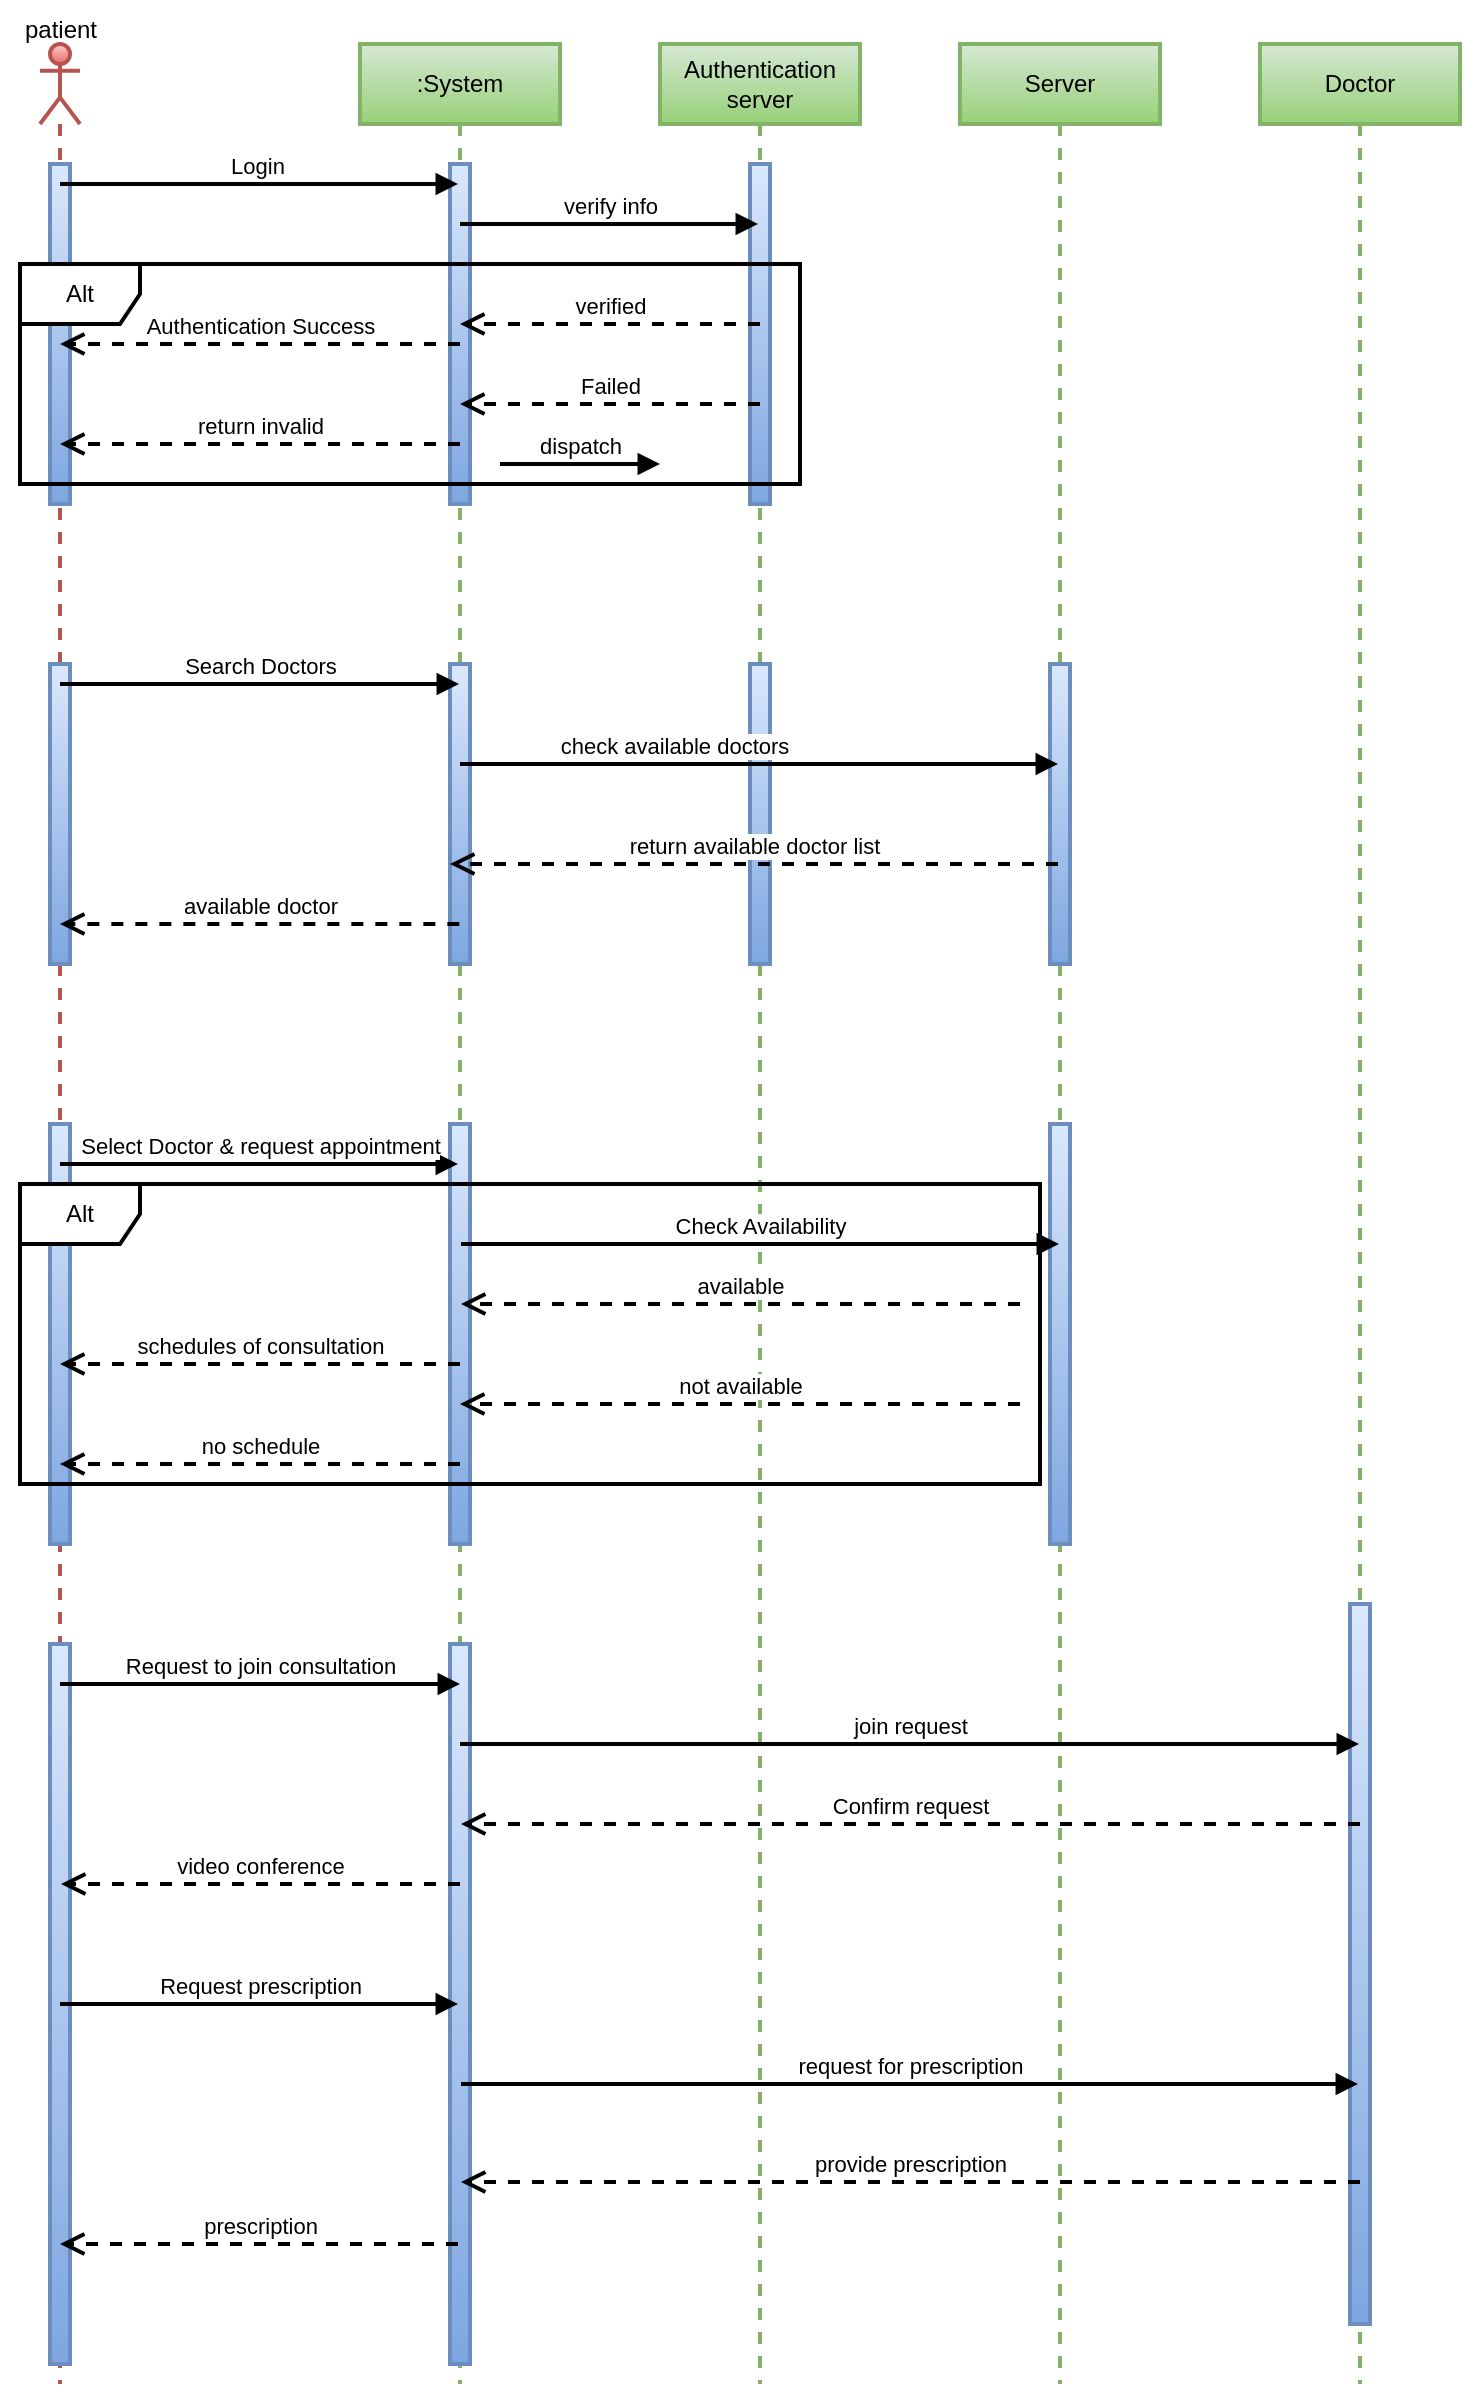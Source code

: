 <mxfile version="26.0.5">
  <diagram name="Page-1" id="2YBvvXClWsGukQMizWep">
    <mxGraphModel dx="2049" dy="1080" grid="1" gridSize="10" guides="1" tooltips="1" connect="1" arrows="1" fold="1" page="1" pageScale="1" pageWidth="850" pageHeight="1100" math="0" shadow="0">
      <root>
        <mxCell id="0" />
        <mxCell id="1" parent="0" />
        <mxCell id="s1kzK4R61ResFCt5Ekgv-5" value="" style="shape=umlLifeline;perimeter=lifelinePerimeter;whiteSpace=wrap;html=1;container=1;dropTarget=0;collapsible=0;recursiveResize=0;outlineConnect=0;portConstraint=eastwest;newEdgeStyle={&quot;curved&quot;:0,&quot;rounded&quot;:0};participant=umlActor;fillColor=#f8cecc;strokeColor=#b85450;strokeWidth=2;gradientColor=#ea6b66;" vertex="1" parent="1">
          <mxGeometry x="80" y="30" width="20" height="1170" as="geometry" />
        </mxCell>
        <mxCell id="s1kzK4R61ResFCt5Ekgv-21" value="" style="html=1;points=[[0,0,0,0,5],[0,1,0,0,-5],[1,0,0,0,5],[1,1,0,0,-5]];perimeter=orthogonalPerimeter;outlineConnect=0;targetShapes=umlLifeline;portConstraint=eastwest;newEdgeStyle={&quot;curved&quot;:0,&quot;rounded&quot;:0};fillColor=#dae8fc;gradientColor=#7ea6e0;strokeColor=#6c8ebf;strokeWidth=2;" vertex="1" parent="s1kzK4R61ResFCt5Ekgv-5">
          <mxGeometry x="5" y="60" width="10" height="170" as="geometry" />
        </mxCell>
        <mxCell id="s1kzK4R61ResFCt5Ekgv-35" value="" style="html=1;points=[[0,0,0,0,5],[0,1,0,0,-5],[1,0,0,0,5],[1,1,0,0,-5]];perimeter=orthogonalPerimeter;outlineConnect=0;targetShapes=umlLifeline;portConstraint=eastwest;newEdgeStyle={&quot;curved&quot;:0,&quot;rounded&quot;:0};fillColor=#dae8fc;gradientColor=#7ea6e0;strokeColor=#6c8ebf;strokeWidth=2;" vertex="1" parent="s1kzK4R61ResFCt5Ekgv-5">
          <mxGeometry x="5" y="310" width="10" height="150" as="geometry" />
        </mxCell>
        <mxCell id="s1kzK4R61ResFCt5Ekgv-47" value="" style="html=1;points=[[0,0,0,0,5],[0,1,0,0,-5],[1,0,0,0,5],[1,1,0,0,-5]];perimeter=orthogonalPerimeter;outlineConnect=0;targetShapes=umlLifeline;portConstraint=eastwest;newEdgeStyle={&quot;curved&quot;:0,&quot;rounded&quot;:0};fillColor=#dae8fc;gradientColor=#7ea6e0;strokeColor=#6c8ebf;strokeWidth=2;" vertex="1" parent="s1kzK4R61ResFCt5Ekgv-5">
          <mxGeometry x="5" y="540" width="10" height="210" as="geometry" />
        </mxCell>
        <mxCell id="s1kzK4R61ResFCt5Ekgv-63" value="" style="html=1;points=[[0,0,0,0,5],[0,1,0,0,-5],[1,0,0,0,5],[1,1,0,0,-5]];perimeter=orthogonalPerimeter;outlineConnect=0;targetShapes=umlLifeline;portConstraint=eastwest;newEdgeStyle={&quot;curved&quot;:0,&quot;rounded&quot;:0};fillColor=#dae8fc;gradientColor=#7ea6e0;strokeColor=#6c8ebf;strokeWidth=2;" vertex="1" parent="s1kzK4R61ResFCt5Ekgv-5">
          <mxGeometry x="5" y="800" width="10" height="360" as="geometry" />
        </mxCell>
        <mxCell id="s1kzK4R61ResFCt5Ekgv-8" value=":System" style="shape=umlLifeline;perimeter=lifelinePerimeter;whiteSpace=wrap;html=1;container=1;dropTarget=0;collapsible=0;recursiveResize=0;outlineConnect=0;portConstraint=eastwest;newEdgeStyle={&quot;curved&quot;:0,&quot;rounded&quot;:0};fillColor=#d5e8d4;strokeColor=#82b366;gradientColor=#97d077;strokeWidth=2;" vertex="1" parent="1">
          <mxGeometry x="240" y="30" width="100" height="1170" as="geometry" />
        </mxCell>
        <mxCell id="s1kzK4R61ResFCt5Ekgv-23" value="" style="html=1;points=[[0,0,0,0,5],[0,1,0,0,-5],[1,0,0,0,5],[1,1,0,0,-5]];perimeter=orthogonalPerimeter;outlineConnect=0;targetShapes=umlLifeline;portConstraint=eastwest;newEdgeStyle={&quot;curved&quot;:0,&quot;rounded&quot;:0};fillColor=#dae8fc;gradientColor=#7ea6e0;strokeColor=#6c8ebf;strokeWidth=2;" vertex="1" parent="s1kzK4R61ResFCt5Ekgv-8">
          <mxGeometry x="45" y="60" width="10" height="170" as="geometry" />
        </mxCell>
        <mxCell id="s1kzK4R61ResFCt5Ekgv-36" value="" style="html=1;points=[[0,0,0,0,5],[0,1,0,0,-5],[1,0,0,0,5],[1,1,0,0,-5]];perimeter=orthogonalPerimeter;outlineConnect=0;targetShapes=umlLifeline;portConstraint=eastwest;newEdgeStyle={&quot;curved&quot;:0,&quot;rounded&quot;:0};fillColor=#dae8fc;gradientColor=#7ea6e0;strokeColor=#6c8ebf;strokeWidth=2;" vertex="1" parent="s1kzK4R61ResFCt5Ekgv-8">
          <mxGeometry x="45" y="310" width="10" height="150" as="geometry" />
        </mxCell>
        <mxCell id="s1kzK4R61ResFCt5Ekgv-48" value="" style="html=1;points=[[0,0,0,0,5],[0,1,0,0,-5],[1,0,0,0,5],[1,1,0,0,-5]];perimeter=orthogonalPerimeter;outlineConnect=0;targetShapes=umlLifeline;portConstraint=eastwest;newEdgeStyle={&quot;curved&quot;:0,&quot;rounded&quot;:0};fillColor=#dae8fc;gradientColor=#7ea6e0;strokeColor=#6c8ebf;strokeWidth=2;" vertex="1" parent="s1kzK4R61ResFCt5Ekgv-8">
          <mxGeometry x="45" y="540" width="10" height="210" as="geometry" />
        </mxCell>
        <mxCell id="s1kzK4R61ResFCt5Ekgv-73" value="" style="html=1;points=[[0,0,0,0,5],[0,1,0,0,-5],[1,0,0,0,5],[1,1,0,0,-5]];perimeter=orthogonalPerimeter;outlineConnect=0;targetShapes=umlLifeline;portConstraint=eastwest;newEdgeStyle={&quot;curved&quot;:0,&quot;rounded&quot;:0};fillColor=#dae8fc;gradientColor=#7ea6e0;strokeColor=#6c8ebf;strokeWidth=2;" vertex="1" parent="s1kzK4R61ResFCt5Ekgv-8">
          <mxGeometry x="45" y="800" width="10" height="360" as="geometry" />
        </mxCell>
        <mxCell id="s1kzK4R61ResFCt5Ekgv-9" value="Doctor" style="shape=umlLifeline;perimeter=lifelinePerimeter;whiteSpace=wrap;html=1;container=1;dropTarget=0;collapsible=0;recursiveResize=0;outlineConnect=0;portConstraint=eastwest;newEdgeStyle={&quot;curved&quot;:0,&quot;rounded&quot;:0};fillColor=#d5e8d4;gradientColor=#97d077;strokeColor=#82b366;strokeWidth=2;" vertex="1" parent="1">
          <mxGeometry x="690" y="30" width="100" height="1170" as="geometry" />
        </mxCell>
        <mxCell id="s1kzK4R61ResFCt5Ekgv-74" value="" style="html=1;points=[[0,0,0,0,5],[0,1,0,0,-5],[1,0,0,0,5],[1,1,0,0,-5]];perimeter=orthogonalPerimeter;outlineConnect=0;targetShapes=umlLifeline;portConstraint=eastwest;newEdgeStyle={&quot;curved&quot;:0,&quot;rounded&quot;:0};fillColor=#dae8fc;gradientColor=#7ea6e0;strokeColor=#6c8ebf;strokeWidth=2;" vertex="1" parent="s1kzK4R61ResFCt5Ekgv-9">
          <mxGeometry x="45" y="780" width="10" height="360" as="geometry" />
        </mxCell>
        <mxCell id="s1kzK4R61ResFCt5Ekgv-10" value="Login&amp;nbsp;" style="html=1;verticalAlign=bottom;endArrow=block;curved=0;rounded=0;strokeWidth=2;" edge="1" parent="1" target="s1kzK4R61ResFCt5Ekgv-8">
          <mxGeometry x="0.003" width="80" relative="1" as="geometry">
            <mxPoint x="90" y="100" as="sourcePoint" />
            <mxPoint x="170" y="100" as="targetPoint" />
            <mxPoint as="offset" />
          </mxGeometry>
        </mxCell>
        <mxCell id="s1kzK4R61ResFCt5Ekgv-12" value="Authentication server" style="shape=umlLifeline;perimeter=lifelinePerimeter;whiteSpace=wrap;html=1;container=1;dropTarget=0;collapsible=0;recursiveResize=0;outlineConnect=0;portConstraint=eastwest;newEdgeStyle={&quot;curved&quot;:0,&quot;rounded&quot;:0};fillColor=#d5e8d4;gradientColor=#97d077;strokeColor=#82b366;strokeWidth=2;" vertex="1" parent="1">
          <mxGeometry x="390" y="30" width="100" height="1170" as="geometry" />
        </mxCell>
        <mxCell id="s1kzK4R61ResFCt5Ekgv-22" value="" style="html=1;points=[[0,0,0,0,5],[0,1,0,0,-5],[1,0,0,0,5],[1,1,0,0,-5]];perimeter=orthogonalPerimeter;outlineConnect=0;targetShapes=umlLifeline;portConstraint=eastwest;newEdgeStyle={&quot;curved&quot;:0,&quot;rounded&quot;:0};fillColor=#dae8fc;gradientColor=#7ea6e0;strokeColor=#6c8ebf;strokeWidth=2;" vertex="1" parent="s1kzK4R61ResFCt5Ekgv-12">
          <mxGeometry x="45" y="60" width="10" height="170" as="geometry" />
        </mxCell>
        <mxCell id="s1kzK4R61ResFCt5Ekgv-37" value="" style="html=1;points=[[0,0,0,0,5],[0,1,0,0,-5],[1,0,0,0,5],[1,1,0,0,-5]];perimeter=orthogonalPerimeter;outlineConnect=0;targetShapes=umlLifeline;portConstraint=eastwest;newEdgeStyle={&quot;curved&quot;:0,&quot;rounded&quot;:0};fillColor=#dae8fc;gradientColor=#7ea6e0;strokeColor=#6c8ebf;strokeWidth=2;" vertex="1" parent="s1kzK4R61ResFCt5Ekgv-12">
          <mxGeometry x="45" y="310" width="10" height="150" as="geometry" />
        </mxCell>
        <mxCell id="s1kzK4R61ResFCt5Ekgv-13" value="verify info" style="html=1;verticalAlign=bottom;endArrow=block;curved=0;rounded=0;strokeWidth=2;" edge="1" parent="1" target="s1kzK4R61ResFCt5Ekgv-12">
          <mxGeometry width="80" relative="1" as="geometry">
            <mxPoint x="290" y="120" as="sourcePoint" />
            <mxPoint x="370" y="120" as="targetPoint" />
          </mxGeometry>
        </mxCell>
        <mxCell id="s1kzK4R61ResFCt5Ekgv-14" value="verified" style="html=1;verticalAlign=bottom;endArrow=open;dashed=1;endSize=8;curved=0;rounded=0;strokeWidth=2;" edge="1" parent="1">
          <mxGeometry relative="1" as="geometry">
            <mxPoint x="440" y="170" as="sourcePoint" />
            <mxPoint x="290.024" y="170" as="targetPoint" />
          </mxGeometry>
        </mxCell>
        <mxCell id="s1kzK4R61ResFCt5Ekgv-15" value="Alt" style="shape=umlFrame;whiteSpace=wrap;html=1;pointerEvents=0;strokeWidth=2;" vertex="1" parent="1">
          <mxGeometry x="70" y="140" width="390" height="110" as="geometry" />
        </mxCell>
        <mxCell id="s1kzK4R61ResFCt5Ekgv-16" value="Authentication Success" style="html=1;verticalAlign=bottom;endArrow=open;dashed=1;endSize=8;curved=0;rounded=0;strokeWidth=2;" edge="1" parent="1">
          <mxGeometry relative="1" as="geometry">
            <mxPoint x="290" y="180" as="sourcePoint" />
            <mxPoint x="90.024" y="180" as="targetPoint" />
          </mxGeometry>
        </mxCell>
        <mxCell id="s1kzK4R61ResFCt5Ekgv-17" value="Failed" style="html=1;verticalAlign=bottom;endArrow=open;dashed=1;endSize=8;curved=0;rounded=0;strokeWidth=2;" edge="1" parent="1">
          <mxGeometry relative="1" as="geometry">
            <mxPoint x="440" y="210" as="sourcePoint" />
            <mxPoint x="290.024" y="210" as="targetPoint" />
          </mxGeometry>
        </mxCell>
        <mxCell id="s1kzK4R61ResFCt5Ekgv-20" value="return invalid" style="html=1;verticalAlign=bottom;endArrow=open;dashed=1;endSize=8;curved=0;rounded=0;strokeWidth=2;" edge="1" parent="1">
          <mxGeometry relative="1" as="geometry">
            <mxPoint x="290" y="230" as="sourcePoint" />
            <mxPoint x="90.024" y="230" as="targetPoint" />
          </mxGeometry>
        </mxCell>
        <mxCell id="s1kzK4R61ResFCt5Ekgv-24" value="dispatch" style="html=1;verticalAlign=bottom;endArrow=block;curved=0;rounded=0;strokeWidth=2;" edge="1" parent="1">
          <mxGeometry width="80" relative="1" as="geometry">
            <mxPoint x="310" y="240" as="sourcePoint" />
            <mxPoint x="390" y="240" as="targetPoint" />
          </mxGeometry>
        </mxCell>
        <mxCell id="s1kzK4R61ResFCt5Ekgv-28" value="Server" style="shape=umlLifeline;perimeter=lifelinePerimeter;whiteSpace=wrap;html=1;container=1;dropTarget=0;collapsible=0;recursiveResize=0;outlineConnect=0;portConstraint=eastwest;newEdgeStyle={&quot;curved&quot;:0,&quot;rounded&quot;:0};fillColor=#d5e8d4;gradientColor=#97d077;strokeColor=#82b366;strokeWidth=2;" vertex="1" parent="1">
          <mxGeometry x="540" y="30" width="100" height="1170" as="geometry" />
        </mxCell>
        <mxCell id="s1kzK4R61ResFCt5Ekgv-38" value="" style="html=1;points=[[0,0,0,0,5],[0,1,0,0,-5],[1,0,0,0,5],[1,1,0,0,-5]];perimeter=orthogonalPerimeter;outlineConnect=0;targetShapes=umlLifeline;portConstraint=eastwest;newEdgeStyle={&quot;curved&quot;:0,&quot;rounded&quot;:0};fillColor=#dae8fc;gradientColor=#7ea6e0;strokeColor=#6c8ebf;strokeWidth=2;" vertex="1" parent="s1kzK4R61ResFCt5Ekgv-28">
          <mxGeometry x="45" y="310" width="10" height="150" as="geometry" />
        </mxCell>
        <mxCell id="s1kzK4R61ResFCt5Ekgv-49" value="" style="html=1;points=[[0,0,0,0,5],[0,1,0,0,-5],[1,0,0,0,5],[1,1,0,0,-5]];perimeter=orthogonalPerimeter;outlineConnect=0;targetShapes=umlLifeline;portConstraint=eastwest;newEdgeStyle={&quot;curved&quot;:0,&quot;rounded&quot;:0};fillColor=#dae8fc;gradientColor=#7ea6e0;strokeColor=#6c8ebf;strokeWidth=2;" vertex="1" parent="s1kzK4R61ResFCt5Ekgv-28">
          <mxGeometry x="45" y="540" width="10" height="210" as="geometry" />
        </mxCell>
        <mxCell id="s1kzK4R61ResFCt5Ekgv-31" value="Search Doctors" style="html=1;verticalAlign=bottom;endArrow=block;curved=0;rounded=0;strokeWidth=2;" edge="1" parent="1">
          <mxGeometry width="80" relative="1" as="geometry">
            <mxPoint x="90" y="350" as="sourcePoint" />
            <mxPoint x="289.5" y="350" as="targetPoint" />
          </mxGeometry>
        </mxCell>
        <mxCell id="s1kzK4R61ResFCt5Ekgv-32" value="check available doctors" style="html=1;verticalAlign=bottom;endArrow=block;curved=0;rounded=0;strokeWidth=2;" edge="1" parent="1" target="s1kzK4R61ResFCt5Ekgv-28">
          <mxGeometry x="-0.284" width="80" relative="1" as="geometry">
            <mxPoint x="290" y="390" as="sourcePoint" />
            <mxPoint x="569.5" y="390" as="targetPoint" />
            <mxPoint as="offset" />
          </mxGeometry>
        </mxCell>
        <mxCell id="s1kzK4R61ResFCt5Ekgv-33" value="return available doctor list" style="html=1;verticalAlign=bottom;endArrow=open;dashed=1;endSize=8;curved=0;rounded=0;strokeWidth=2;" edge="1" parent="1" source="s1kzK4R61ResFCt5Ekgv-28">
          <mxGeometry x="-0.001" relative="1" as="geometry">
            <mxPoint x="565.33" y="440" as="sourcePoint" />
            <mxPoint x="284.997" y="440" as="targetPoint" />
            <mxPoint as="offset" />
          </mxGeometry>
        </mxCell>
        <mxCell id="s1kzK4R61ResFCt5Ekgv-34" value="available doctor" style="html=1;verticalAlign=bottom;endArrow=open;dashed=1;endSize=8;curved=0;rounded=0;strokeWidth=2;" edge="1" parent="1">
          <mxGeometry relative="1" as="geometry">
            <mxPoint x="289.67" y="470" as="sourcePoint" />
            <mxPoint x="90.0" y="470" as="targetPoint" />
          </mxGeometry>
        </mxCell>
        <mxCell id="s1kzK4R61ResFCt5Ekgv-40" value="Select Doctor &amp;amp; request appointment" style="html=1;verticalAlign=bottom;endArrow=block;curved=0;rounded=0;strokeWidth=2;" edge="1" parent="1" target="s1kzK4R61ResFCt5Ekgv-8">
          <mxGeometry width="80" relative="1" as="geometry">
            <mxPoint x="90" y="590" as="sourcePoint" />
            <mxPoint x="170" y="590" as="targetPoint" />
          </mxGeometry>
        </mxCell>
        <mxCell id="s1kzK4R61ResFCt5Ekgv-41" value="Check Availability" style="html=1;verticalAlign=bottom;endArrow=block;curved=0;rounded=0;strokeWidth=2;" edge="1" parent="1">
          <mxGeometry width="80" relative="1" as="geometry">
            <mxPoint x="290.5" y="630" as="sourcePoint" />
            <mxPoint x="589.5" y="630" as="targetPoint" />
          </mxGeometry>
        </mxCell>
        <mxCell id="s1kzK4R61ResFCt5Ekgv-42" value="available" style="html=1;verticalAlign=bottom;endArrow=open;dashed=1;endSize=8;curved=0;rounded=0;strokeWidth=2;" edge="1" parent="1" target="s1kzK4R61ResFCt5Ekgv-8">
          <mxGeometry relative="1" as="geometry">
            <mxPoint x="570" y="660" as="sourcePoint" />
            <mxPoint x="490" y="660" as="targetPoint" />
          </mxGeometry>
        </mxCell>
        <mxCell id="s1kzK4R61ResFCt5Ekgv-43" value="schedules of consultation" style="html=1;verticalAlign=bottom;endArrow=open;dashed=1;endSize=8;curved=0;rounded=0;strokeWidth=2;" edge="1" parent="1">
          <mxGeometry relative="1" as="geometry">
            <mxPoint x="290" y="690" as="sourcePoint" />
            <mxPoint x="90.0" y="690" as="targetPoint" />
          </mxGeometry>
        </mxCell>
        <mxCell id="s1kzK4R61ResFCt5Ekgv-44" value="Request to join consultation" style="html=1;verticalAlign=bottom;endArrow=block;curved=0;rounded=0;strokeWidth=2;" edge="1" parent="1">
          <mxGeometry width="80" relative="1" as="geometry">
            <mxPoint x="90" y="850" as="sourcePoint" />
            <mxPoint x="290" y="850" as="targetPoint" />
          </mxGeometry>
        </mxCell>
        <mxCell id="s1kzK4R61ResFCt5Ekgv-45" value="not available" style="html=1;verticalAlign=bottom;endArrow=open;dashed=1;endSize=8;curved=0;rounded=0;strokeWidth=2;" edge="1" parent="1">
          <mxGeometry relative="1" as="geometry">
            <mxPoint x="570" y="710" as="sourcePoint" />
            <mxPoint x="290" y="710" as="targetPoint" />
          </mxGeometry>
        </mxCell>
        <mxCell id="s1kzK4R61ResFCt5Ekgv-46" value="no schedule" style="html=1;verticalAlign=bottom;endArrow=open;dashed=1;endSize=8;curved=0;rounded=0;strokeWidth=2;" edge="1" parent="1">
          <mxGeometry relative="1" as="geometry">
            <mxPoint x="290" y="740" as="sourcePoint" />
            <mxPoint x="90" y="740" as="targetPoint" />
          </mxGeometry>
        </mxCell>
        <mxCell id="s1kzK4R61ResFCt5Ekgv-55" value="Alt" style="shape=umlFrame;whiteSpace=wrap;html=1;pointerEvents=0;strokeWidth=2;" vertex="1" parent="1">
          <mxGeometry x="70" y="600" width="510" height="150" as="geometry" />
        </mxCell>
        <mxCell id="s1kzK4R61ResFCt5Ekgv-56" value="join request" style="html=1;verticalAlign=bottom;endArrow=block;curved=0;rounded=0;strokeWidth=2;" edge="1" parent="1">
          <mxGeometry width="80" relative="1" as="geometry">
            <mxPoint x="290" y="880" as="sourcePoint" />
            <mxPoint x="739.5" y="880" as="targetPoint" />
          </mxGeometry>
        </mxCell>
        <mxCell id="s1kzK4R61ResFCt5Ekgv-57" value="Confirm request" style="html=1;verticalAlign=bottom;endArrow=open;dashed=1;endSize=8;curved=0;rounded=0;strokeWidth=2;" edge="1" parent="1" target="s1kzK4R61ResFCt5Ekgv-8">
          <mxGeometry relative="1" as="geometry">
            <mxPoint x="740" y="920" as="sourcePoint" />
            <mxPoint x="660" y="920" as="targetPoint" />
          </mxGeometry>
        </mxCell>
        <mxCell id="s1kzK4R61ResFCt5Ekgv-58" value="video conference" style="html=1;verticalAlign=bottom;endArrow=open;dashed=1;endSize=8;curved=0;rounded=0;strokeWidth=2;" edge="1" parent="1" target="s1kzK4R61ResFCt5Ekgv-5">
          <mxGeometry relative="1" as="geometry">
            <mxPoint x="290" y="950" as="sourcePoint" />
            <mxPoint x="210" y="950" as="targetPoint" />
          </mxGeometry>
        </mxCell>
        <mxCell id="s1kzK4R61ResFCt5Ekgv-59" value="Request prescription" style="html=1;verticalAlign=bottom;endArrow=block;curved=0;rounded=0;strokeWidth=2;" edge="1" parent="1" target="s1kzK4R61ResFCt5Ekgv-8">
          <mxGeometry x="0.003" width="80" relative="1" as="geometry">
            <mxPoint x="90" y="1010" as="sourcePoint" />
            <mxPoint x="170" y="1010" as="targetPoint" />
            <mxPoint as="offset" />
          </mxGeometry>
        </mxCell>
        <mxCell id="s1kzK4R61ResFCt5Ekgv-60" value="request for prescription" style="html=1;verticalAlign=bottom;endArrow=block;curved=0;rounded=0;strokeWidth=2;" edge="1" parent="1" target="s1kzK4R61ResFCt5Ekgv-9">
          <mxGeometry width="80" relative="1" as="geometry">
            <mxPoint x="290.5" y="1050" as="sourcePoint" />
            <mxPoint x="490.5" y="1050" as="targetPoint" />
          </mxGeometry>
        </mxCell>
        <mxCell id="s1kzK4R61ResFCt5Ekgv-61" value="provide prescription" style="html=1;verticalAlign=bottom;endArrow=open;dashed=1;endSize=8;curved=0;rounded=0;strokeWidth=2;" edge="1" parent="1" target="s1kzK4R61ResFCt5Ekgv-8">
          <mxGeometry relative="1" as="geometry">
            <mxPoint x="740" y="1099" as="sourcePoint" />
            <mxPoint x="660" y="1099" as="targetPoint" />
          </mxGeometry>
        </mxCell>
        <mxCell id="s1kzK4R61ResFCt5Ekgv-62" value="prescription" style="html=1;verticalAlign=bottom;endArrow=open;dashed=1;endSize=8;curved=0;rounded=0;strokeWidth=2;" edge="1" parent="1" source="s1kzK4R61ResFCt5Ekgv-8">
          <mxGeometry relative="1" as="geometry">
            <mxPoint x="170" y="1130" as="sourcePoint" />
            <mxPoint x="90" y="1130" as="targetPoint" />
          </mxGeometry>
        </mxCell>
        <mxCell id="s1kzK4R61ResFCt5Ekgv-75" value="patient" style="text;html=1;align=center;verticalAlign=middle;resizable=0;points=[];autosize=1;strokeColor=none;fillColor=none;strokeWidth=2;" vertex="1" parent="1">
          <mxGeometry x="60" y="8" width="60" height="30" as="geometry" />
        </mxCell>
      </root>
    </mxGraphModel>
  </diagram>
</mxfile>
